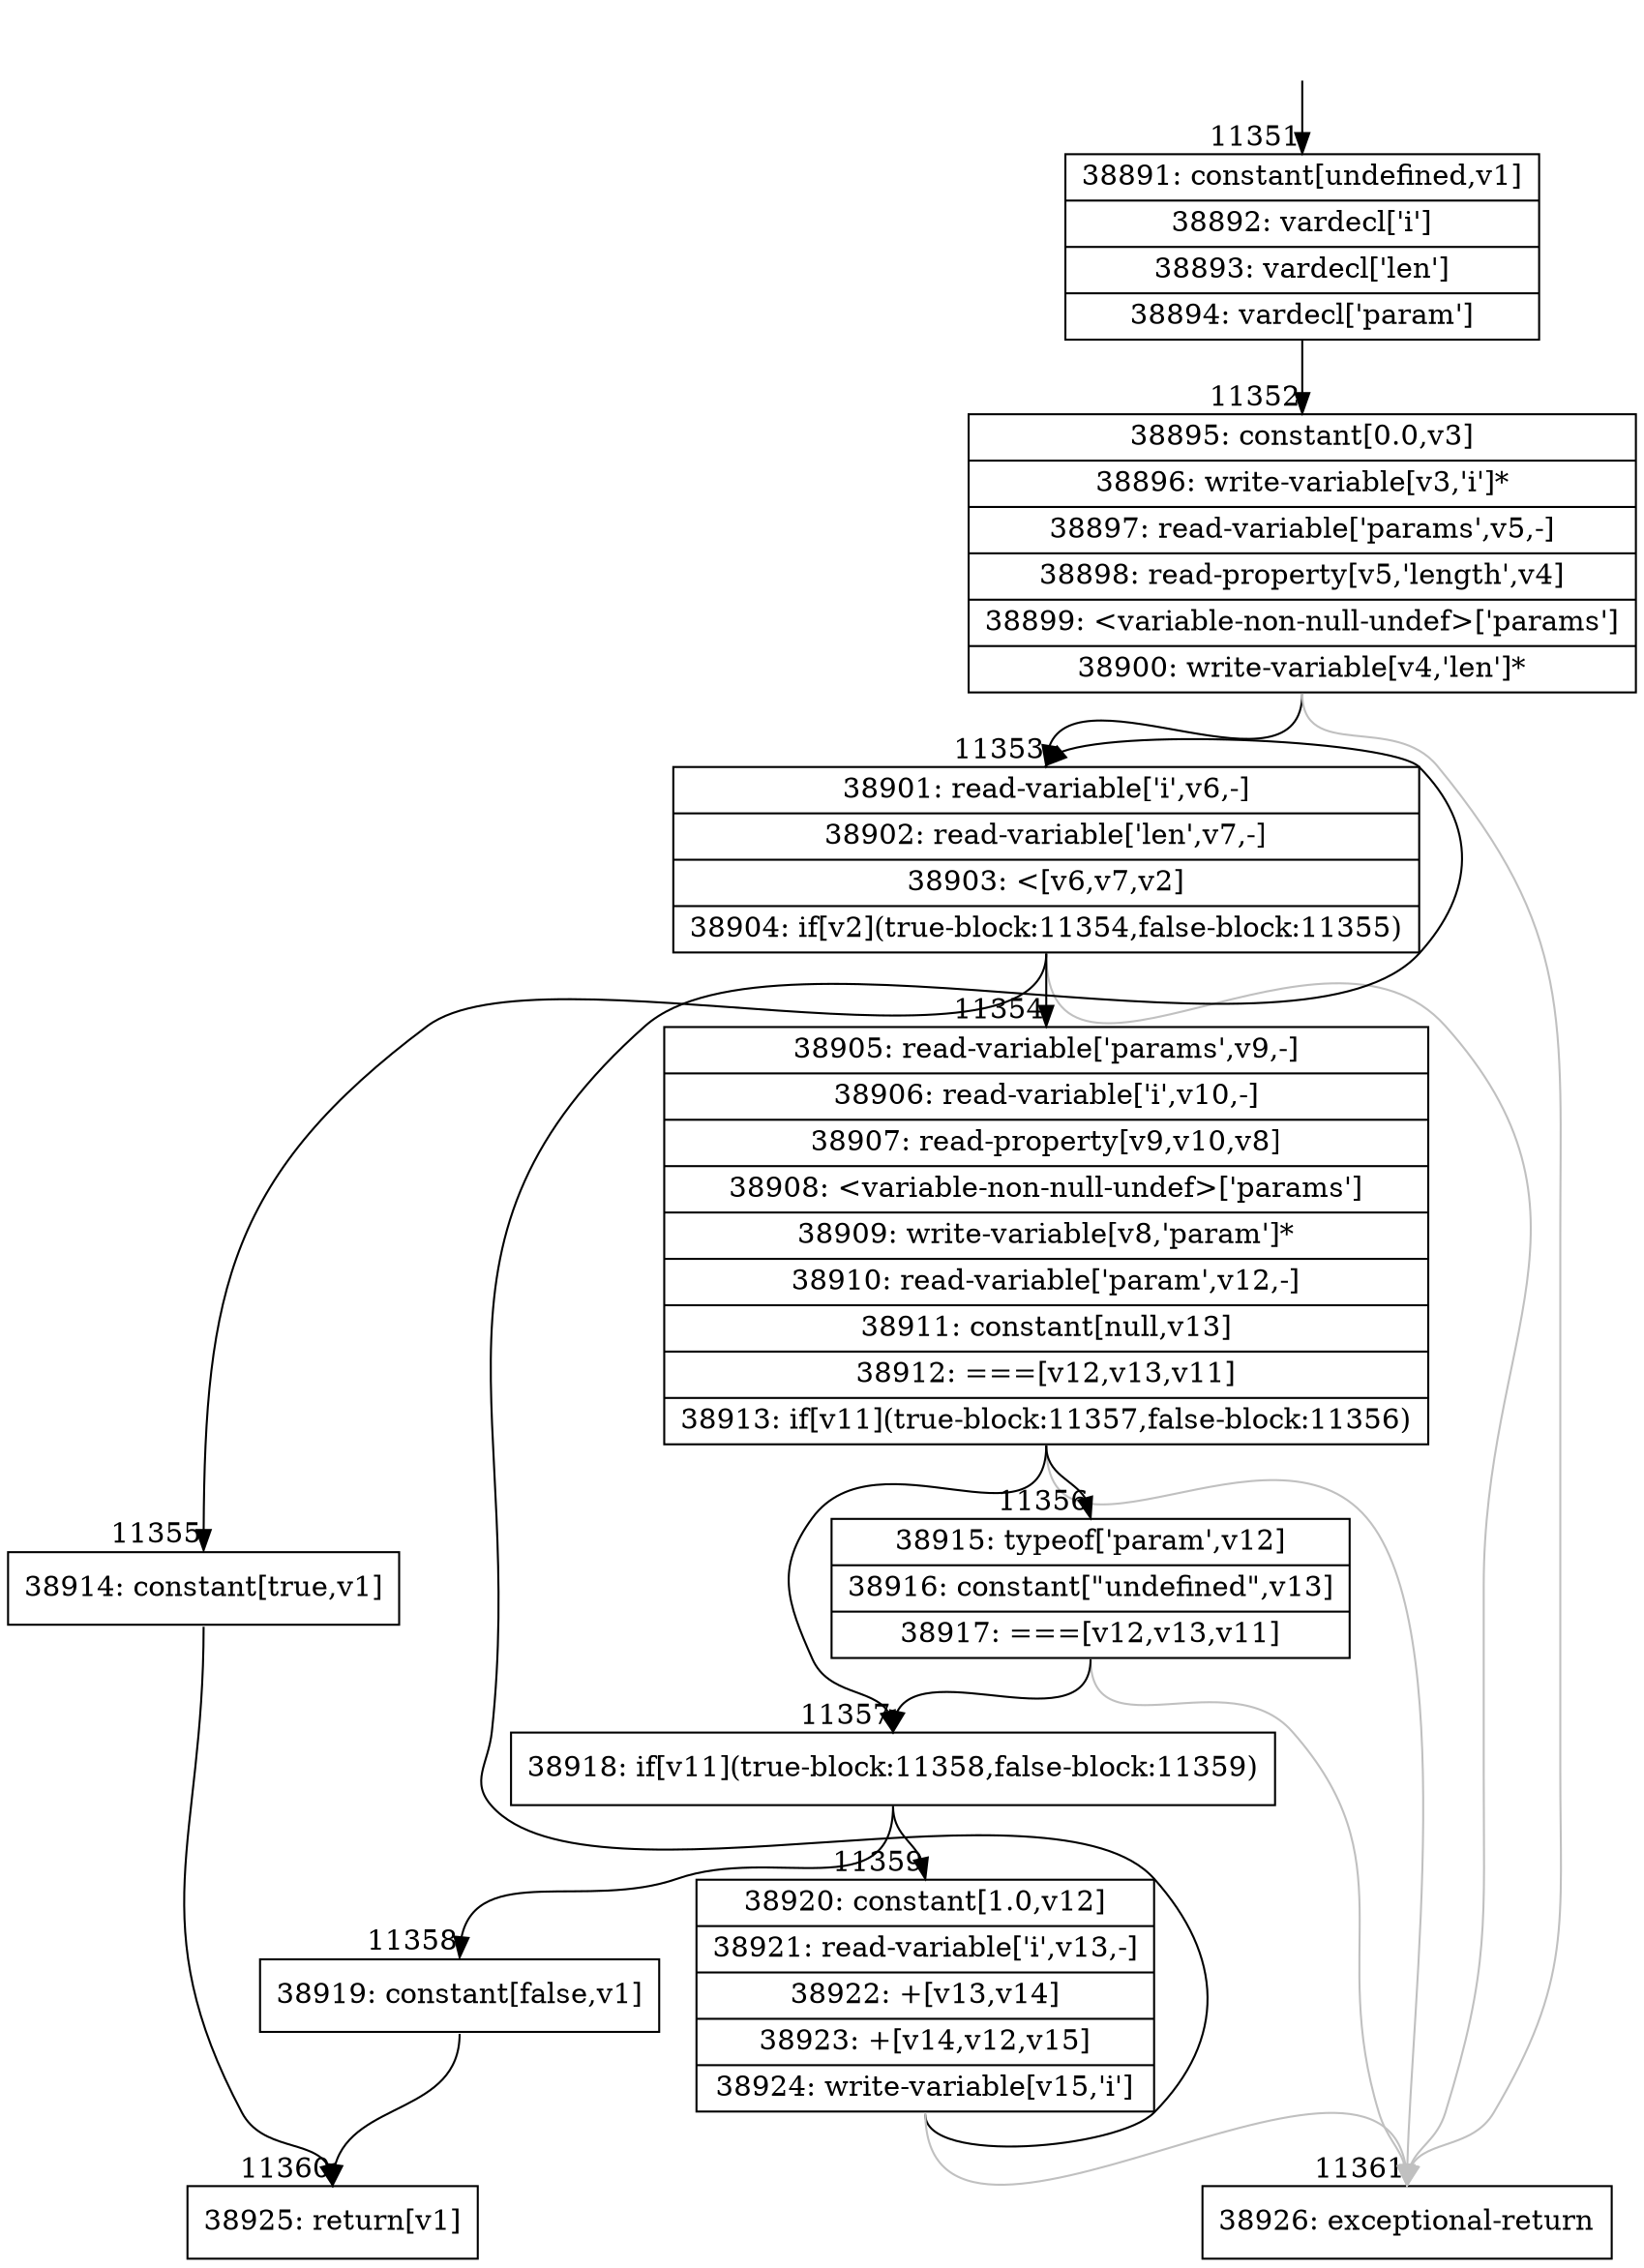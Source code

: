 digraph {
rankdir="TD"
BB_entry936[shape=none,label=""];
BB_entry936 -> BB11351 [tailport=s, headport=n, headlabel="    11351"]
BB11351 [shape=record label="{38891: constant[undefined,v1]|38892: vardecl['i']|38893: vardecl['len']|38894: vardecl['param']}" ] 
BB11351 -> BB11352 [tailport=s, headport=n, headlabel="      11352"]
BB11352 [shape=record label="{38895: constant[0.0,v3]|38896: write-variable[v3,'i']*|38897: read-variable['params',v5,-]|38898: read-property[v5,'length',v4]|38899: \<variable-non-null-undef\>['params']|38900: write-variable[v4,'len']*}" ] 
BB11352 -> BB11353 [tailport=s, headport=n, headlabel="      11353"]
BB11352 -> BB11361 [tailport=s, headport=n, color=gray, headlabel="      11361"]
BB11353 [shape=record label="{38901: read-variable['i',v6,-]|38902: read-variable['len',v7,-]|38903: \<[v6,v7,v2]|38904: if[v2](true-block:11354,false-block:11355)}" ] 
BB11353 -> BB11354 [tailport=s, headport=n, headlabel="      11354"]
BB11353 -> BB11355 [tailport=s, headport=n, headlabel="      11355"]
BB11353 -> BB11361 [tailport=s, headport=n, color=gray]
BB11354 [shape=record label="{38905: read-variable['params',v9,-]|38906: read-variable['i',v10,-]|38907: read-property[v9,v10,v8]|38908: \<variable-non-null-undef\>['params']|38909: write-variable[v8,'param']*|38910: read-variable['param',v12,-]|38911: constant[null,v13]|38912: ===[v12,v13,v11]|38913: if[v11](true-block:11357,false-block:11356)}" ] 
BB11354 -> BB11357 [tailport=s, headport=n, headlabel="      11357"]
BB11354 -> BB11356 [tailport=s, headport=n, headlabel="      11356"]
BB11354 -> BB11361 [tailport=s, headport=n, color=gray]
BB11355 [shape=record label="{38914: constant[true,v1]}" ] 
BB11355 -> BB11360 [tailport=s, headport=n, headlabel="      11360"]
BB11356 [shape=record label="{38915: typeof['param',v12]|38916: constant[\"undefined\",v13]|38917: ===[v12,v13,v11]}" ] 
BB11356 -> BB11357 [tailport=s, headport=n]
BB11356 -> BB11361 [tailport=s, headport=n, color=gray]
BB11357 [shape=record label="{38918: if[v11](true-block:11358,false-block:11359)}" ] 
BB11357 -> BB11358 [tailport=s, headport=n, headlabel="      11358"]
BB11357 -> BB11359 [tailport=s, headport=n, headlabel="      11359"]
BB11358 [shape=record label="{38919: constant[false,v1]}" ] 
BB11358 -> BB11360 [tailport=s, headport=n]
BB11359 [shape=record label="{38920: constant[1.0,v12]|38921: read-variable['i',v13,-]|38922: +[v13,v14]|38923: +[v14,v12,v15]|38924: write-variable[v15,'i']}" ] 
BB11359 -> BB11353 [tailport=s, headport=n]
BB11359 -> BB11361 [tailport=s, headport=n, color=gray]
BB11360 [shape=record label="{38925: return[v1]}" ] 
BB11361 [shape=record label="{38926: exceptional-return}" ] 
//#$~ 20703
}
